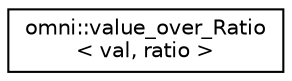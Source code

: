 digraph "Graphical Class Hierarchy"
{
  edge [fontname="Helvetica",fontsize="10",labelfontname="Helvetica",labelfontsize="10"];
  node [fontname="Helvetica",fontsize="10",shape=record];
  rankdir="LR";
  Node0 [label="omni::value_over_Ratio\l\< val, ratio \>",height=0.2,width=0.4,color="black", fillcolor="white", style="filled",URL="$classomni_1_1value__over__Ratio.html"];
}
